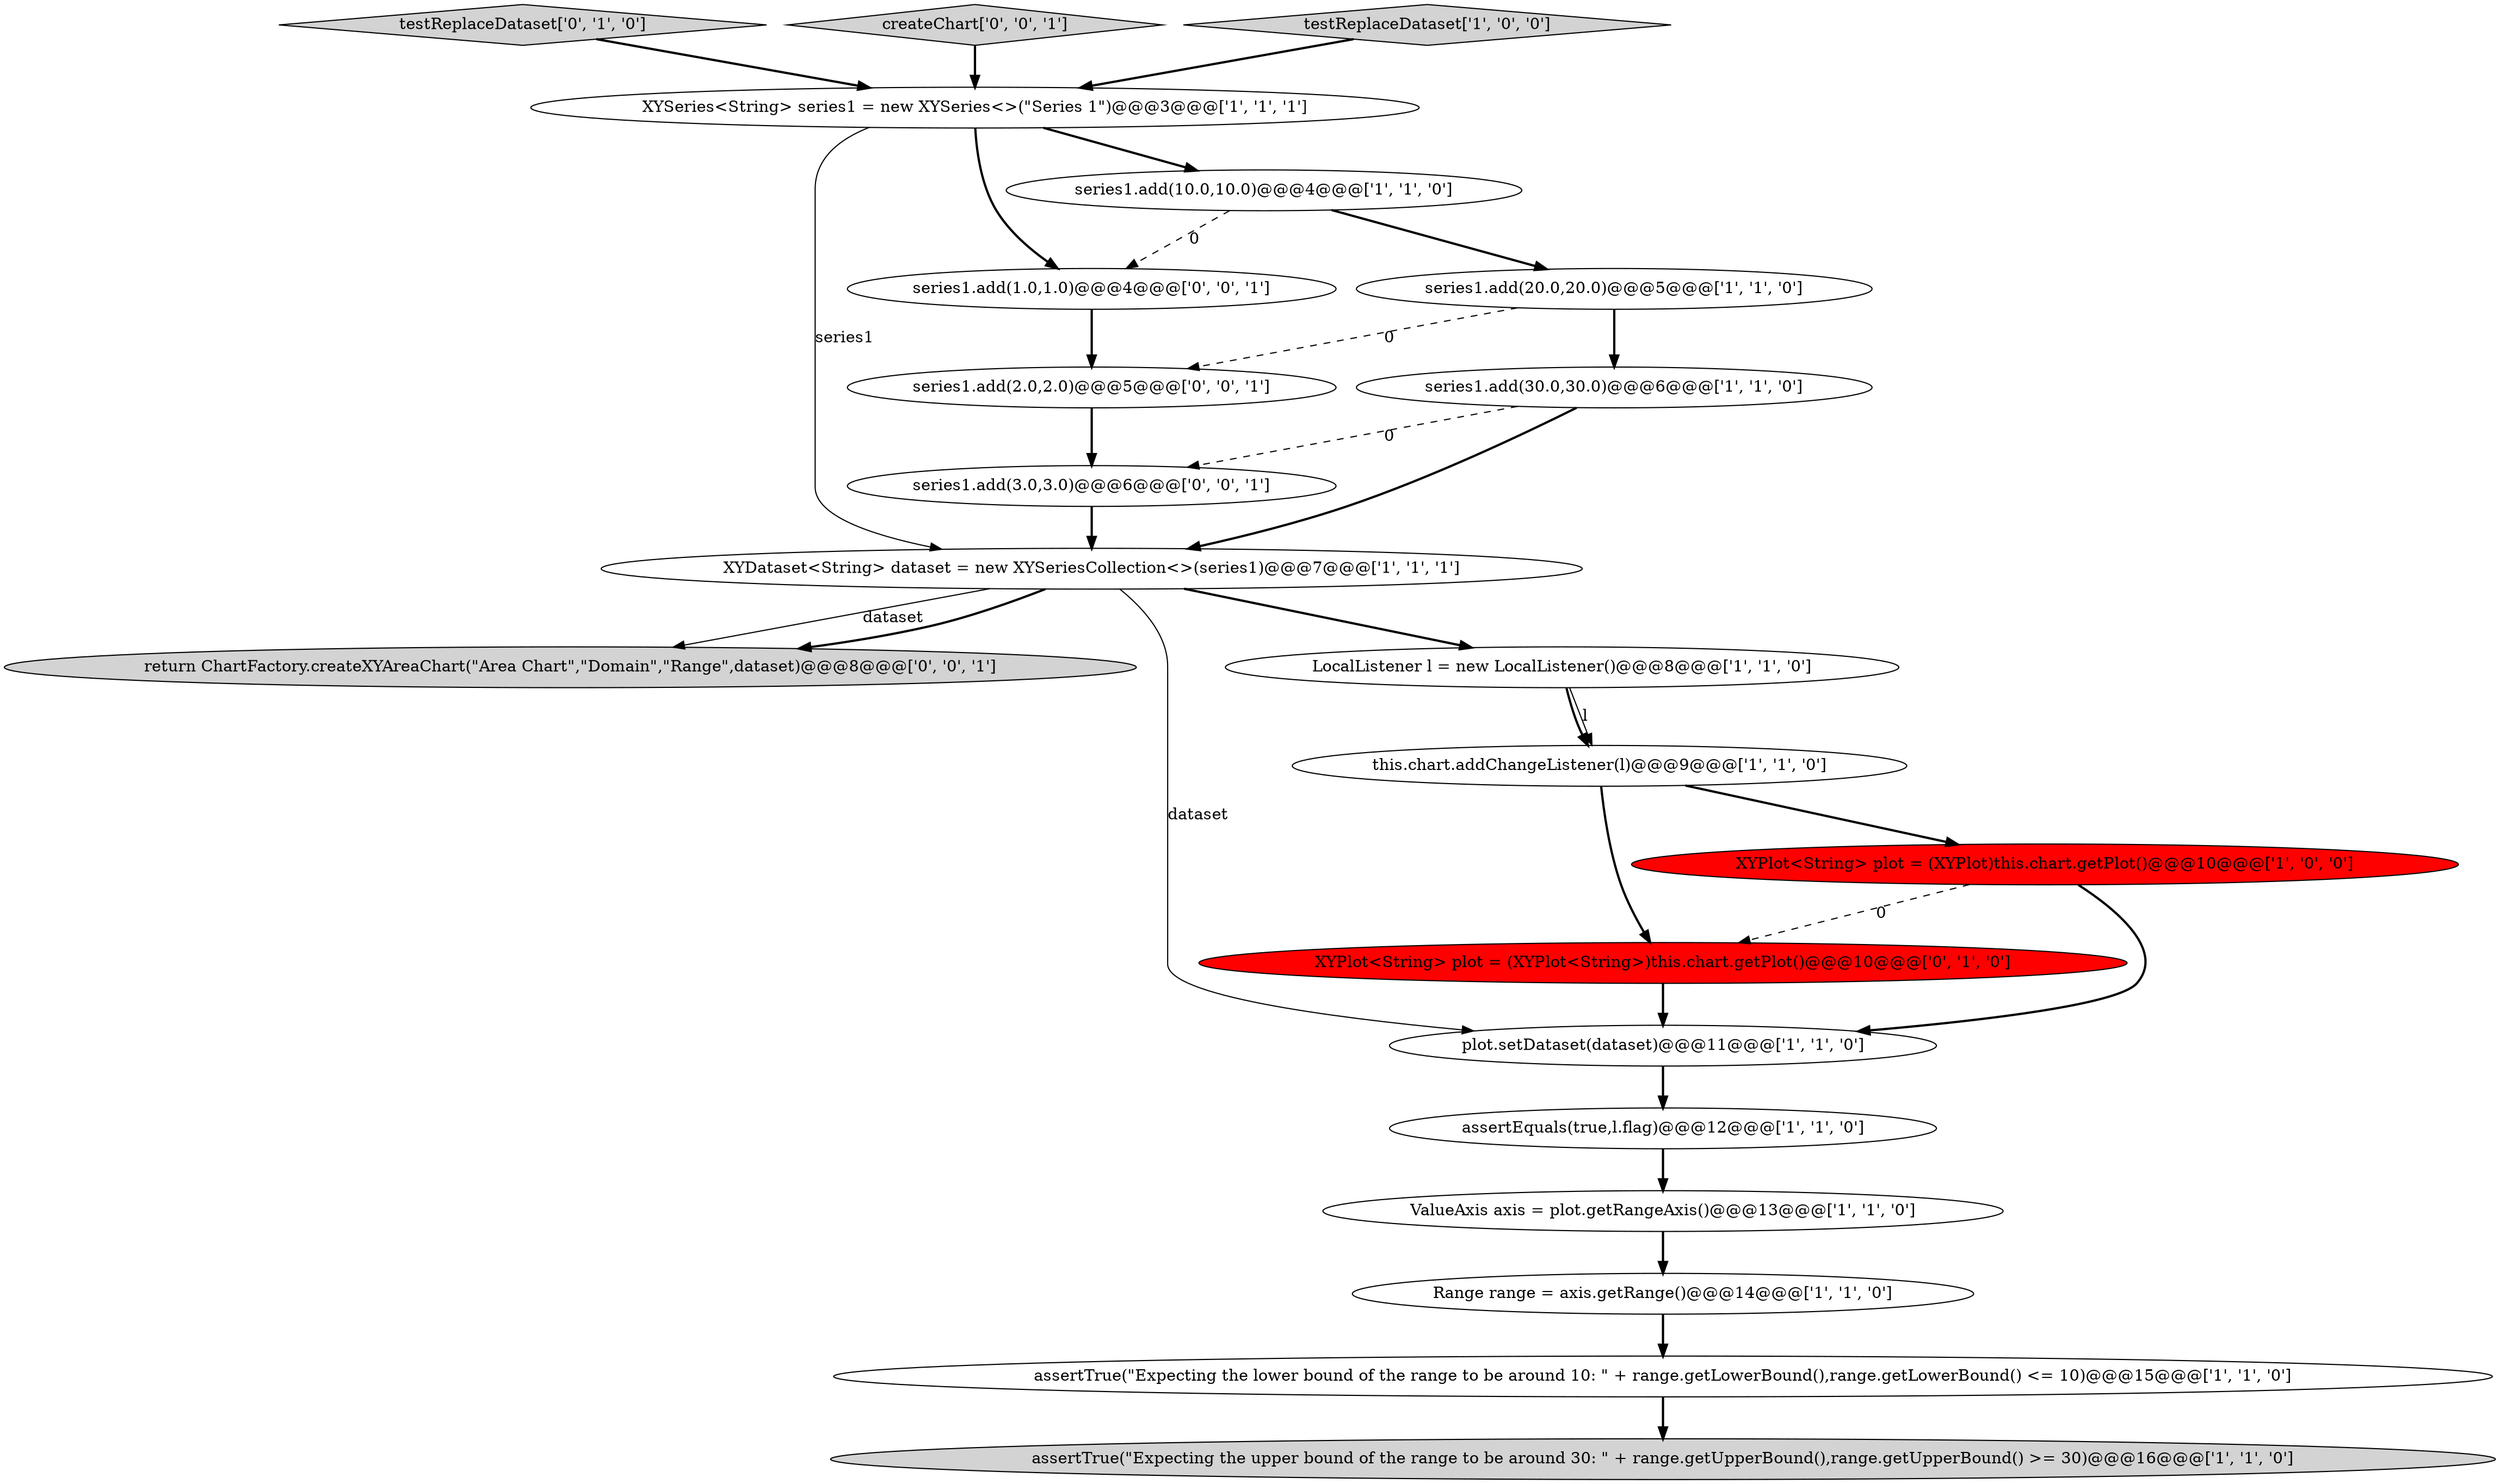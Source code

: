 digraph {
3 [style = filled, label = "XYPlot<String> plot = (XYPlot)this.chart.getPlot()@@@10@@@['1', '0', '0']", fillcolor = red, shape = ellipse image = "AAA1AAABBB1BBB"];
6 [style = filled, label = "Range range = axis.getRange()@@@14@@@['1', '1', '0']", fillcolor = white, shape = ellipse image = "AAA0AAABBB1BBB"];
17 [style = filled, label = "series1.add(2.0,2.0)@@@5@@@['0', '0', '1']", fillcolor = white, shape = ellipse image = "AAA0AAABBB3BBB"];
20 [style = filled, label = "return ChartFactory.createXYAreaChart(\"Area Chart\",\"Domain\",\"Range\",dataset)@@@8@@@['0', '0', '1']", fillcolor = lightgray, shape = ellipse image = "AAA0AAABBB3BBB"];
12 [style = filled, label = "plot.setDataset(dataset)@@@11@@@['1', '1', '0']", fillcolor = white, shape = ellipse image = "AAA0AAABBB1BBB"];
1 [style = filled, label = "series1.add(20.0,20.0)@@@5@@@['1', '1', '0']", fillcolor = white, shape = ellipse image = "AAA0AAABBB1BBB"];
16 [style = filled, label = "XYPlot<String> plot = (XYPlot<String>)this.chart.getPlot()@@@10@@@['0', '1', '0']", fillcolor = red, shape = ellipse image = "AAA1AAABBB2BBB"];
19 [style = filled, label = "series1.add(3.0,3.0)@@@6@@@['0', '0', '1']", fillcolor = white, shape = ellipse image = "AAA0AAABBB3BBB"];
4 [style = filled, label = "series1.add(30.0,30.0)@@@6@@@['1', '1', '0']", fillcolor = white, shape = ellipse image = "AAA0AAABBB1BBB"];
7 [style = filled, label = "assertTrue(\"Expecting the upper bound of the range to be around 30: \" + range.getUpperBound(),range.getUpperBound() >= 30)@@@16@@@['1', '1', '0']", fillcolor = lightgray, shape = ellipse image = "AAA0AAABBB1BBB"];
5 [style = filled, label = "LocalListener l = new LocalListener()@@@8@@@['1', '1', '0']", fillcolor = white, shape = ellipse image = "AAA0AAABBB1BBB"];
10 [style = filled, label = "this.chart.addChangeListener(l)@@@9@@@['1', '1', '0']", fillcolor = white, shape = ellipse image = "AAA0AAABBB1BBB"];
15 [style = filled, label = "testReplaceDataset['0', '1', '0']", fillcolor = lightgray, shape = diamond image = "AAA0AAABBB2BBB"];
18 [style = filled, label = "series1.add(1.0,1.0)@@@4@@@['0', '0', '1']", fillcolor = white, shape = ellipse image = "AAA0AAABBB3BBB"];
14 [style = filled, label = "assertEquals(true,l.flag)@@@12@@@['1', '1', '0']", fillcolor = white, shape = ellipse image = "AAA0AAABBB1BBB"];
13 [style = filled, label = "XYDataset<String> dataset = new XYSeriesCollection<>(series1)@@@7@@@['1', '1', '1']", fillcolor = white, shape = ellipse image = "AAA0AAABBB1BBB"];
2 [style = filled, label = "XYSeries<String> series1 = new XYSeries<>(\"Series 1\")@@@3@@@['1', '1', '1']", fillcolor = white, shape = ellipse image = "AAA0AAABBB1BBB"];
11 [style = filled, label = "assertTrue(\"Expecting the lower bound of the range to be around 10: \" + range.getLowerBound(),range.getLowerBound() <= 10)@@@15@@@['1', '1', '0']", fillcolor = white, shape = ellipse image = "AAA0AAABBB1BBB"];
21 [style = filled, label = "createChart['0', '0', '1']", fillcolor = lightgray, shape = diamond image = "AAA0AAABBB3BBB"];
8 [style = filled, label = "ValueAxis axis = plot.getRangeAxis()@@@13@@@['1', '1', '0']", fillcolor = white, shape = ellipse image = "AAA0AAABBB1BBB"];
9 [style = filled, label = "series1.add(10.0,10.0)@@@4@@@['1', '1', '0']", fillcolor = white, shape = ellipse image = "AAA0AAABBB1BBB"];
0 [style = filled, label = "testReplaceDataset['1', '0', '0']", fillcolor = lightgray, shape = diamond image = "AAA0AAABBB1BBB"];
5->10 [style = bold, label=""];
1->4 [style = bold, label=""];
15->2 [style = bold, label=""];
2->13 [style = solid, label="series1"];
9->18 [style = dashed, label="0"];
0->2 [style = bold, label=""];
4->13 [style = bold, label=""];
18->17 [style = bold, label=""];
10->3 [style = bold, label=""];
2->18 [style = bold, label=""];
8->6 [style = bold, label=""];
2->9 [style = bold, label=""];
3->12 [style = bold, label=""];
13->20 [style = solid, label="dataset"];
17->19 [style = bold, label=""];
21->2 [style = bold, label=""];
1->17 [style = dashed, label="0"];
19->13 [style = bold, label=""];
10->16 [style = bold, label=""];
5->10 [style = solid, label="l"];
6->11 [style = bold, label=""];
12->14 [style = bold, label=""];
13->5 [style = bold, label=""];
4->19 [style = dashed, label="0"];
14->8 [style = bold, label=""];
9->1 [style = bold, label=""];
13->12 [style = solid, label="dataset"];
16->12 [style = bold, label=""];
11->7 [style = bold, label=""];
3->16 [style = dashed, label="0"];
13->20 [style = bold, label=""];
}
